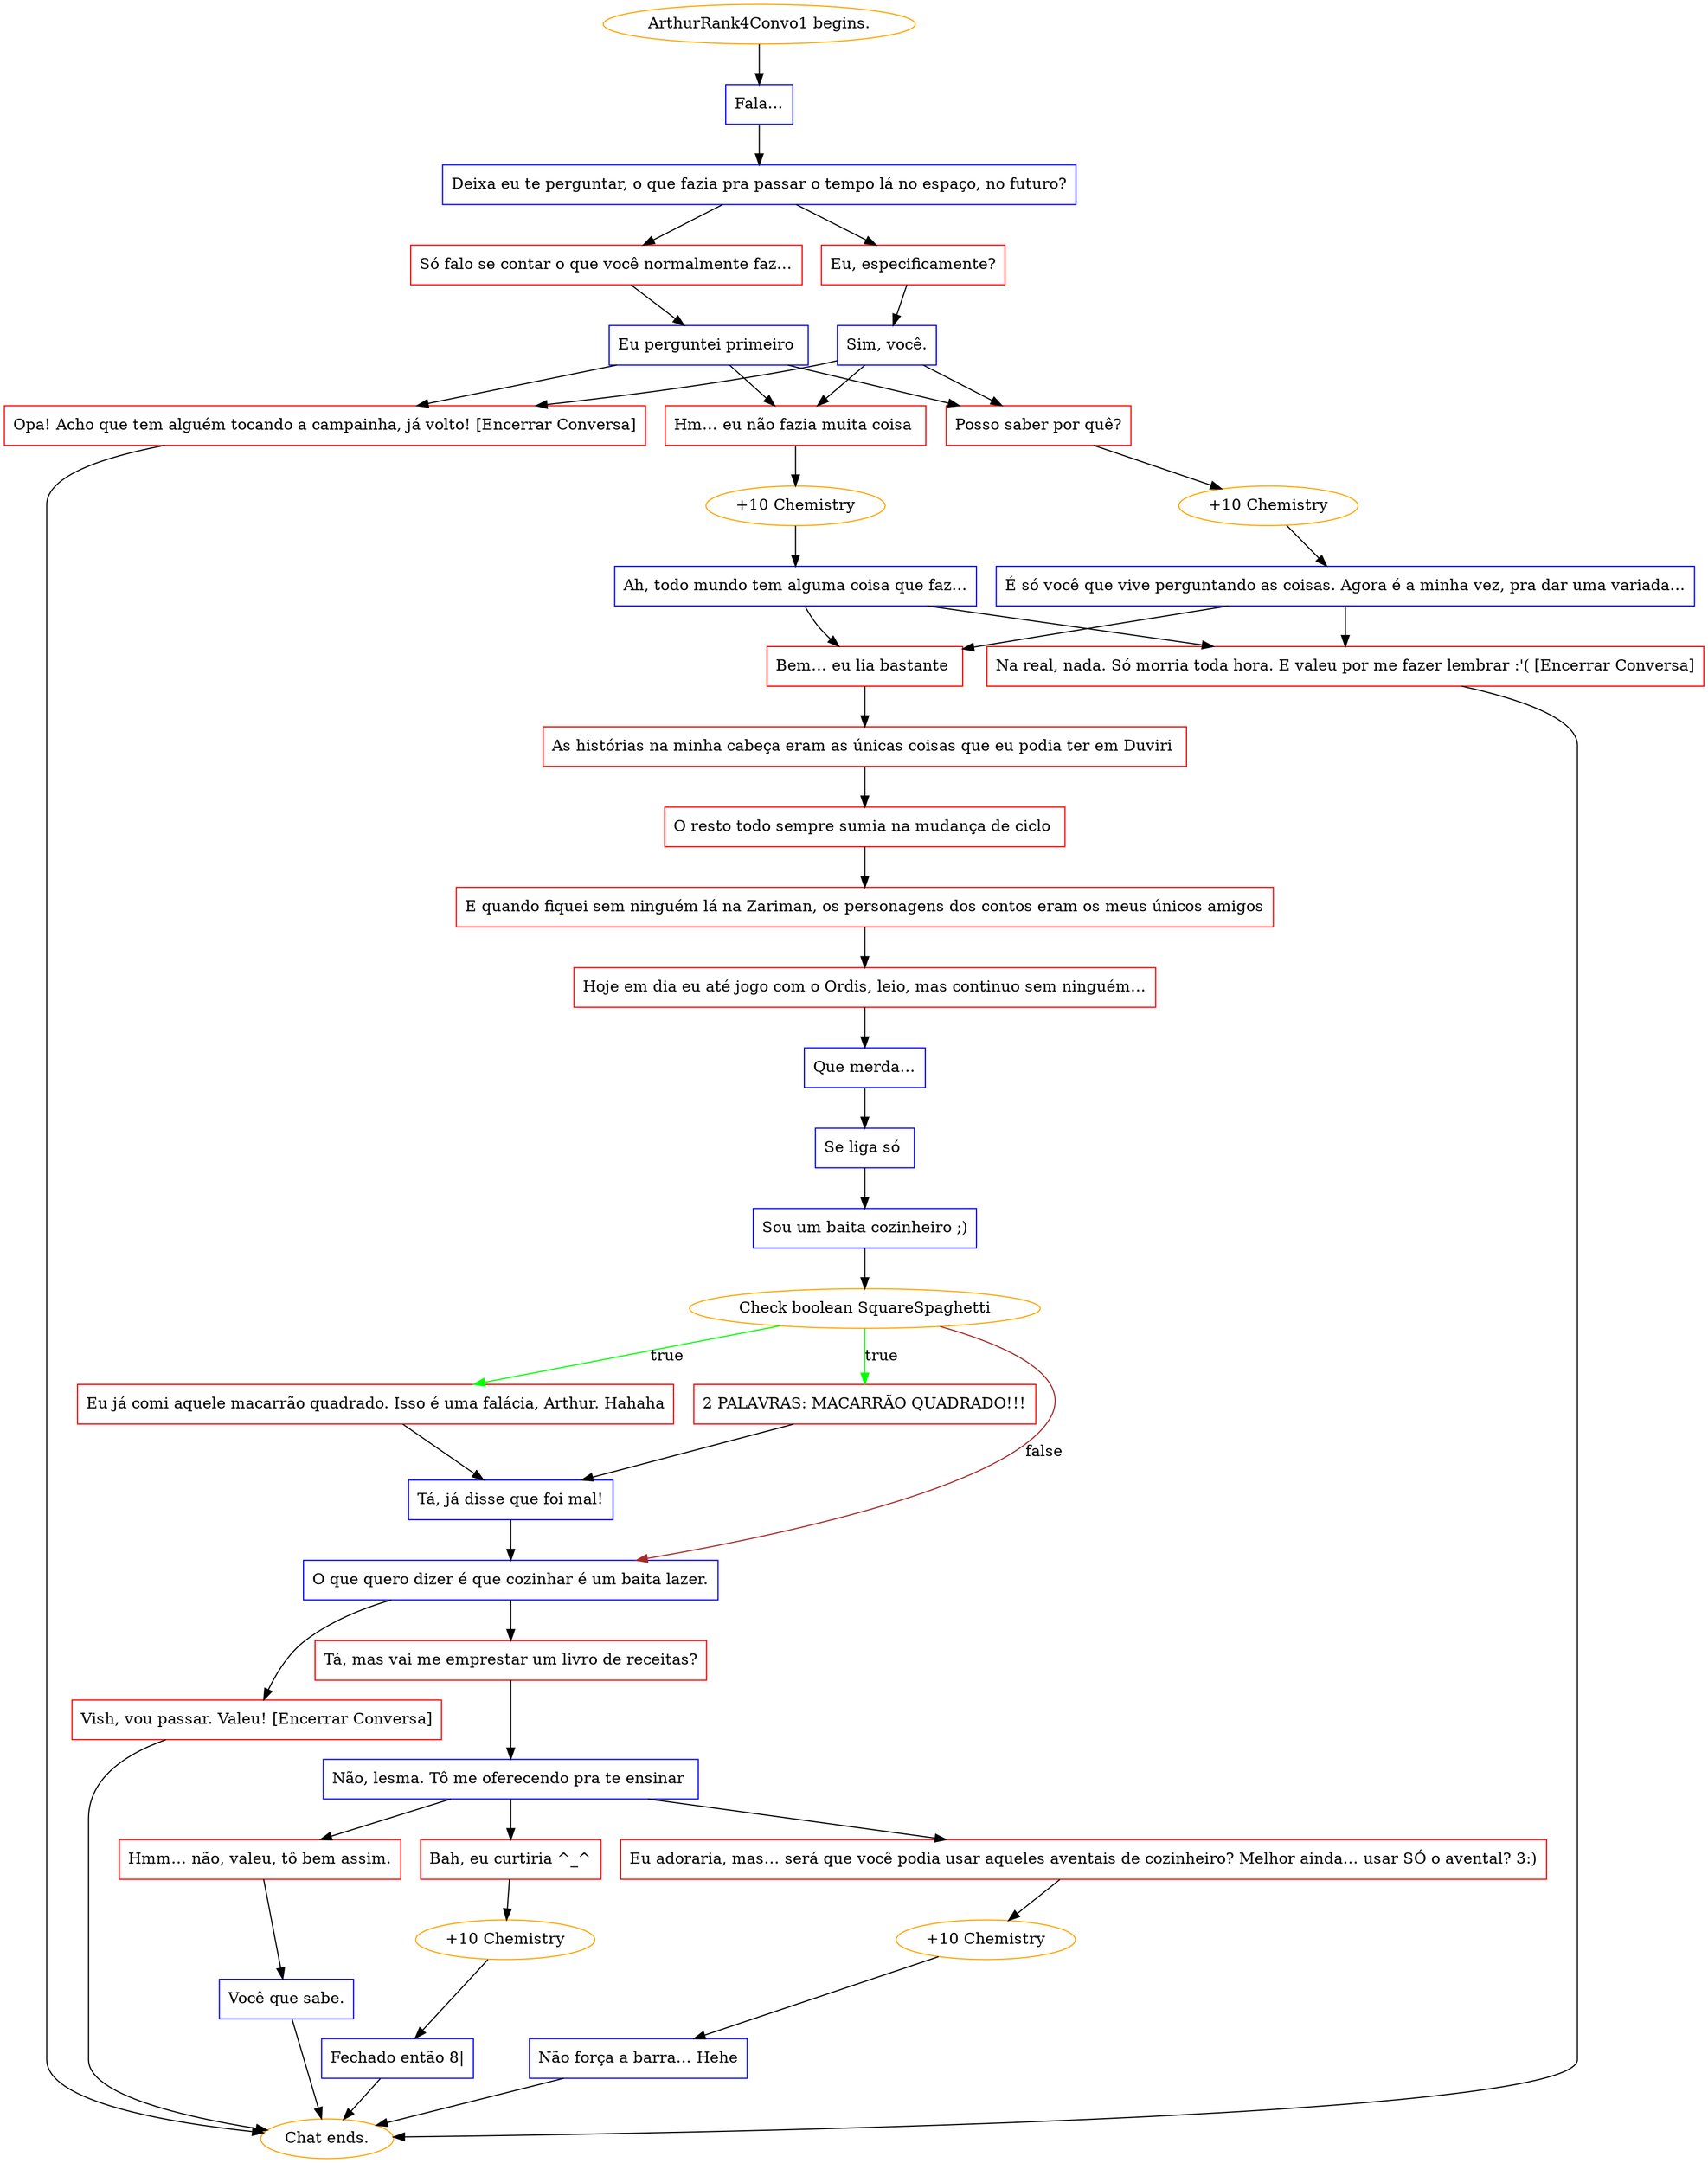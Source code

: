 digraph {
	"ArthurRank4Convo1 begins." [color=orange];
		"ArthurRank4Convo1 begins." -> j2427953312;
	j2427953312 [label="Fala…",shape=box,color=blue];
		j2427953312 -> j1155843404;
	j1155843404 [label="Deixa eu te perguntar, o que fazia pra passar o tempo lá no espaço, no futuro?",shape=box,color=blue];
		j1155843404 -> j777762804;
		j1155843404 -> j521678229;
	j777762804 [label="Só falo se contar o que você normalmente faz…",shape=box,color=red];
		j777762804 -> j1648154244;
	j521678229 [label="Eu, especificamente?",shape=box,color=red];
		j521678229 -> j2508939306;
	j1648154244 [label="Eu perguntei primeiro ",shape=box,color=blue];
		j1648154244 -> j2683765532;
		j1648154244 -> j265498444;
		j1648154244 -> j3319826378;
	j2508939306 [label="Sim, você.",shape=box,color=blue];
		j2508939306 -> j2683765532;
		j2508939306 -> j265498444;
		j2508939306 -> j3319826378;
	j2683765532 [label="Hm… eu não fazia muita coisa ",shape=box,color=red];
		j2683765532 -> j1913229591;
	j265498444 [label="Posso saber por quê?",shape=box,color=red];
		j265498444 -> j3475555361;
	j3319826378 [label="Opa! Acho que tem alguém tocando a campainha, já volto! [Encerrar Conversa]",shape=box,color=red];
		j3319826378 -> "Chat ends.";
	j1913229591 [label="+10 Chemistry",color=orange];
		j1913229591 -> j82847536;
	j3475555361 [label="+10 Chemistry",color=orange];
		j3475555361 -> j1676463665;
	"Chat ends." [color=orange];
	j82847536 [label="Ah, todo mundo tem alguma coisa que faz…",shape=box,color=blue];
		j82847536 -> j1423044750;
		j82847536 -> j231469430;
	j1676463665 [label="É só você que vive perguntando as coisas. Agora é a minha vez, pra dar uma variada…",shape=box,color=blue];
		j1676463665 -> j1423044750;
		j1676463665 -> j231469430;
	j1423044750 [label="Na real, nada. Só morria toda hora. E valeu por me fazer lembrar :'( [Encerrar Conversa]",shape=box,color=red];
		j1423044750 -> "Chat ends.";
	j231469430 [label="Bem… eu lia bastante ",shape=box,color=red];
		j231469430 -> j827307009;
	j827307009 [label="As histórias na minha cabeça eram as únicas coisas que eu podia ter em Duviri ",shape=box,color=red];
		j827307009 -> j413478225;
	j413478225 [label="O resto todo sempre sumia na mudança de ciclo ",shape=box,color=red];
		j413478225 -> j2786671872;
	j2786671872 [label="E quando fiquei sem ninguém lá na Zariman, os personagens dos contos eram os meus únicos amigos",shape=box,color=red];
		j2786671872 -> j3411232584;
	j3411232584 [label="Hoje em dia eu até jogo com o Ordis, leio, mas continuo sem ninguém…",shape=box,color=red];
		j3411232584 -> j3452373367;
	j3452373367 [label="Que merda…",shape=box,color=blue];
		j3452373367 -> j3029805394;
	j3029805394 [label="Se liga só ",shape=box,color=blue];
		j3029805394 -> j1138473714;
	j1138473714 [label="Sou um baita cozinheiro ;)",shape=box,color=blue];
		j1138473714 -> j1731381790;
	j1731381790 [label="Check boolean SquareSpaghetti",color=orange];
		j1731381790 -> j3536344744 [label=true,color=green];
		j1731381790 -> j1322460548 [label=true,color=green];
		j1731381790 -> j851654637 [label=false,color=brown];
	j3536344744 [label="2 PALAVRAS: MACARRÃO QUADRADO!!!",shape=box,color=red];
		j3536344744 -> j2333105362;
	j1322460548 [label="Eu já comi aquele macarrão quadrado. Isso é uma falácia, Arthur. Hahaha",shape=box,color=red];
		j1322460548 -> j2333105362;
	j851654637 [label="O que quero dizer é que cozinhar é um baita lazer.",shape=box,color=blue];
		j851654637 -> j2580811944;
		j851654637 -> j3627170891;
	j2333105362 [label="Tá, já disse que foi mal!",shape=box,color=blue];
		j2333105362 -> j851654637;
	j2580811944 [label="Tá, mas vai me emprestar um livro de receitas?",shape=box,color=red];
		j2580811944 -> j923591502;
	j3627170891 [label="Vish, vou passar. Valeu! [Encerrar Conversa]",shape=box,color=red];
		j3627170891 -> "Chat ends.";
	j923591502 [label="Não, lesma. Tô me oferecendo pra te ensinar ",shape=box,color=blue];
		j923591502 -> j4049796679;
		j923591502 -> j329870544;
		j923591502 -> j86754853;
	j4049796679 [label="Bah, eu curtiria ^_^",shape=box,color=red];
		j4049796679 -> j4230275187;
	j329870544 [label="Hmm… não, valeu, tô bem assim.",shape=box,color=red];
		j329870544 -> j3086922393;
	j86754853 [label="Eu adoraria, mas… será que você podia usar aqueles aventais de cozinheiro? Melhor ainda… usar SÓ o avental? 3:)",shape=box,color=red];
		j86754853 -> j3590931050;
	j4230275187 [label="+10 Chemistry",color=orange];
		j4230275187 -> j1082201812;
	j3086922393 [label="Você que sabe.",shape=box,color=blue];
		j3086922393 -> "Chat ends.";
	j3590931050 [label="+10 Chemistry",color=orange];
		j3590931050 -> j3911818807;
	j1082201812 [label="Fechado então 8|",shape=box,color=blue];
		j1082201812 -> "Chat ends.";
	j3911818807 [label="Não força a barra… Hehe",shape=box,color=blue];
		j3911818807 -> "Chat ends.";
}